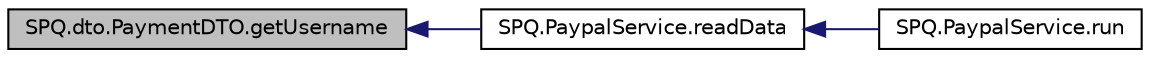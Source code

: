 digraph "SPQ.dto.PaymentDTO.getUsername"
{
  edge [fontname="Helvetica",fontsize="10",labelfontname="Helvetica",labelfontsize="10"];
  node [fontname="Helvetica",fontsize="10",shape=record];
  rankdir="LR";
  Node61 [label="SPQ.dto.PaymentDTO.getUsername",height=0.2,width=0.4,color="black", fillcolor="grey75", style="filled", fontcolor="black"];
  Node61 -> Node62 [dir="back",color="midnightblue",fontsize="10",style="solid"];
  Node62 [label="SPQ.PaypalService.readData",height=0.2,width=0.4,color="black", fillcolor="white", style="filled",URL="$class_s_p_q_1_1_paypal_service.html#aae478af6069bf1ffa928b09f2a91328d"];
  Node62 -> Node63 [dir="back",color="midnightblue",fontsize="10",style="solid"];
  Node63 [label="SPQ.PaypalService.run",height=0.2,width=0.4,color="black", fillcolor="white", style="filled",URL="$class_s_p_q_1_1_paypal_service.html#a05e65efee1bcfa26a215ea48b7c8696a"];
}
